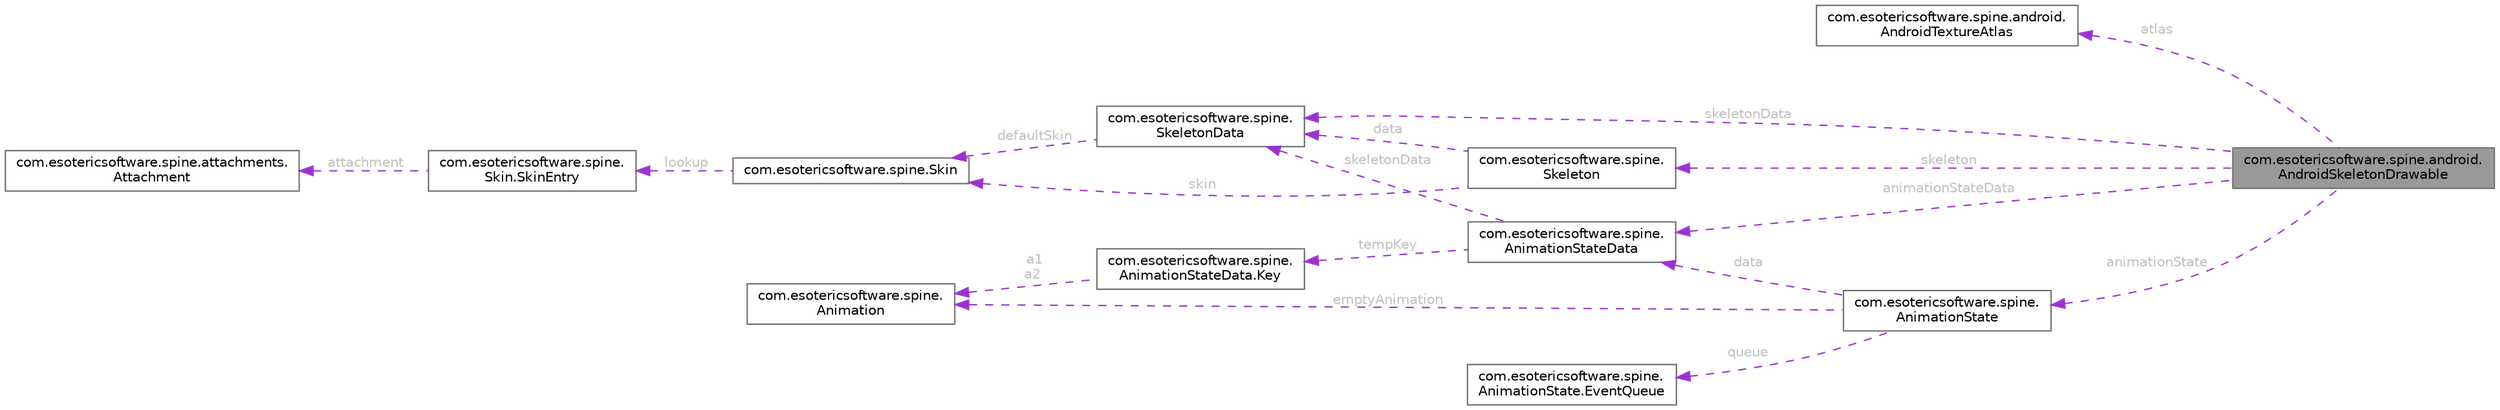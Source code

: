digraph "com.esotericsoftware.spine.android.AndroidSkeletonDrawable"
{
 // LATEX_PDF_SIZE
  bgcolor="transparent";
  edge [fontname=Helvetica,fontsize=10,labelfontname=Helvetica,labelfontsize=10];
  node [fontname=Helvetica,fontsize=10,shape=box,height=0.2,width=0.4];
  rankdir="LR";
  Node1 [id="Node000001",label="com.esotericsoftware.spine.android.\lAndroidSkeletonDrawable",height=0.2,width=0.4,color="gray40", fillcolor="grey60", style="filled", fontcolor="black",tooltip=" "];
  Node2 -> Node1 [id="edge17_Node000001_Node000002",dir="back",color="darkorchid3",style="dashed",tooltip=" ",label=" atlas",fontcolor="grey" ];
  Node2 [id="Node000002",label="com.esotericsoftware.spine.android.\lAndroidTextureAtlas",height=0.2,width=0.4,color="gray40", fillcolor="white", style="filled",URL="$classcom_1_1esotericsoftware_1_1spine_1_1android_1_1_android_texture_atlas.html",tooltip=" "];
  Node3 -> Node1 [id="edge18_Node000001_Node000003",dir="back",color="darkorchid3",style="dashed",tooltip=" ",label=" skeletonData",fontcolor="grey" ];
  Node3 [id="Node000003",label="com.esotericsoftware.spine.\lSkeletonData",height=0.2,width=0.4,color="gray40", fillcolor="white", style="filled",URL="$classcom_1_1esotericsoftware_1_1spine_1_1_skeleton_data.html",tooltip=" "];
  Node4 -> Node3 [id="edge19_Node000003_Node000004",dir="back",color="darkorchid3",style="dashed",tooltip=" ",label=" defaultSkin",fontcolor="grey" ];
  Node4 [id="Node000004",label="com.esotericsoftware.spine.Skin",height=0.2,width=0.4,color="gray40", fillcolor="white", style="filled",URL="$classcom_1_1esotericsoftware_1_1spine_1_1_skin.html",tooltip=" "];
  Node5 -> Node4 [id="edge20_Node000004_Node000005",dir="back",color="darkorchid3",style="dashed",tooltip=" ",label=" lookup",fontcolor="grey" ];
  Node5 [id="Node000005",label="com.esotericsoftware.spine.\lSkin.SkinEntry",height=0.2,width=0.4,color="gray40", fillcolor="white", style="filled",URL="$classcom_1_1esotericsoftware_1_1spine_1_1_skin_1_1_skin_entry.html",tooltip=" "];
  Node6 -> Node5 [id="edge21_Node000005_Node000006",dir="back",color="darkorchid3",style="dashed",tooltip=" ",label=" attachment",fontcolor="grey" ];
  Node6 [id="Node000006",label="com.esotericsoftware.spine.attachments.\lAttachment",height=0.2,width=0.4,color="gray40", fillcolor="white", style="filled",URL="$classcom_1_1esotericsoftware_1_1spine_1_1attachments_1_1_attachment.html",tooltip=" "];
  Node7 -> Node1 [id="edge22_Node000001_Node000007",dir="back",color="darkorchid3",style="dashed",tooltip=" ",label=" skeleton",fontcolor="grey" ];
  Node7 [id="Node000007",label="com.esotericsoftware.spine.\lSkeleton",height=0.2,width=0.4,color="gray40", fillcolor="white", style="filled",URL="$classcom_1_1esotericsoftware_1_1spine_1_1_skeleton.html",tooltip=" "];
  Node3 -> Node7 [id="edge23_Node000007_Node000003",dir="back",color="darkorchid3",style="dashed",tooltip=" ",label=" data",fontcolor="grey" ];
  Node4 -> Node7 [id="edge24_Node000007_Node000004",dir="back",color="darkorchid3",style="dashed",tooltip=" ",label=" skin",fontcolor="grey" ];
  Node8 -> Node1 [id="edge25_Node000001_Node000008",dir="back",color="darkorchid3",style="dashed",tooltip=" ",label=" animationStateData",fontcolor="grey" ];
  Node8 [id="Node000008",label="com.esotericsoftware.spine.\lAnimationStateData",height=0.2,width=0.4,color="gray40", fillcolor="white", style="filled",URL="$classcom_1_1esotericsoftware_1_1spine_1_1_animation_state_data.html",tooltip=" "];
  Node3 -> Node8 [id="edge26_Node000008_Node000003",dir="back",color="darkorchid3",style="dashed",tooltip=" ",label=" skeletonData",fontcolor="grey" ];
  Node9 -> Node8 [id="edge27_Node000008_Node000009",dir="back",color="darkorchid3",style="dashed",tooltip=" ",label=" tempKey",fontcolor="grey" ];
  Node9 [id="Node000009",label="com.esotericsoftware.spine.\lAnimationStateData.Key",height=0.2,width=0.4,color="gray40", fillcolor="white", style="filled",URL="$classcom_1_1esotericsoftware_1_1spine_1_1_animation_state_data_1_1_key.html",tooltip=" "];
  Node10 -> Node9 [id="edge28_Node000009_Node000010",dir="back",color="darkorchid3",style="dashed",tooltip=" ",label=" a1\na2",fontcolor="grey" ];
  Node10 [id="Node000010",label="com.esotericsoftware.spine.\lAnimation",height=0.2,width=0.4,color="gray40", fillcolor="white", style="filled",URL="$classcom_1_1esotericsoftware_1_1spine_1_1_animation.html",tooltip=" "];
  Node11 -> Node1 [id="edge29_Node000001_Node000011",dir="back",color="darkorchid3",style="dashed",tooltip=" ",label=" animationState",fontcolor="grey" ];
  Node11 [id="Node000011",label="com.esotericsoftware.spine.\lAnimationState",height=0.2,width=0.4,color="gray40", fillcolor="white", style="filled",URL="$classcom_1_1esotericsoftware_1_1spine_1_1_animation_state.html",tooltip=" "];
  Node10 -> Node11 [id="edge30_Node000011_Node000010",dir="back",color="darkorchid3",style="dashed",tooltip=" ",label=" emptyAnimation",fontcolor="grey" ];
  Node8 -> Node11 [id="edge31_Node000011_Node000008",dir="back",color="darkorchid3",style="dashed",tooltip=" ",label=" data",fontcolor="grey" ];
  Node12 -> Node11 [id="edge32_Node000011_Node000012",dir="back",color="darkorchid3",style="dashed",tooltip=" ",label=" queue",fontcolor="grey" ];
  Node12 [id="Node000012",label="com.esotericsoftware.spine.\lAnimationState.EventQueue",height=0.2,width=0.4,color="gray40", fillcolor="white", style="filled",URL="$classcom_1_1esotericsoftware_1_1spine_1_1_animation_state_1_1_event_queue.html",tooltip=" "];
}
